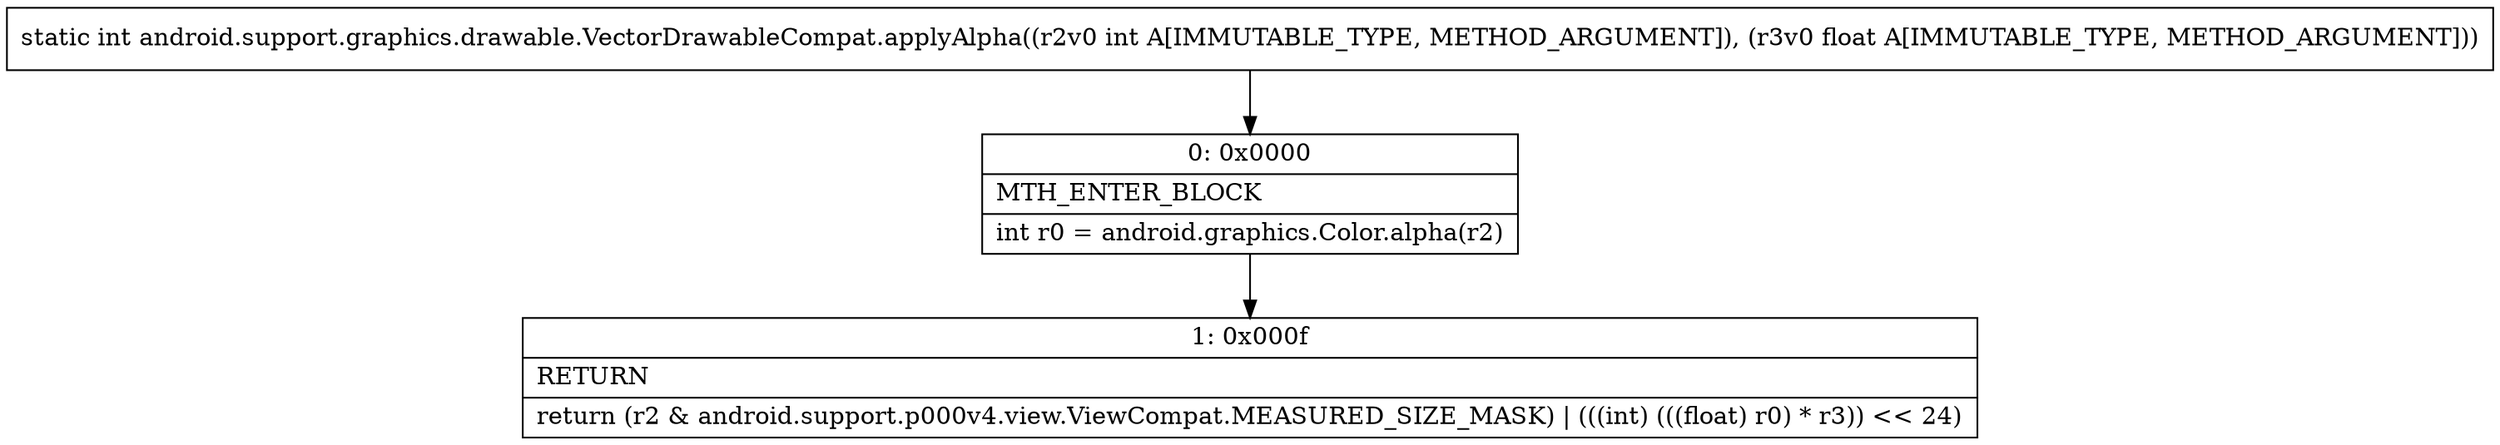 digraph "CFG forandroid.support.graphics.drawable.VectorDrawableCompat.applyAlpha(IF)I" {
Node_0 [shape=record,label="{0\:\ 0x0000|MTH_ENTER_BLOCK\l|int r0 = android.graphics.Color.alpha(r2)\l}"];
Node_1 [shape=record,label="{1\:\ 0x000f|RETURN\l|return (r2 & android.support.p000v4.view.ViewCompat.MEASURED_SIZE_MASK) \| (((int) (((float) r0) * r3)) \<\< 24)\l}"];
MethodNode[shape=record,label="{static int android.support.graphics.drawable.VectorDrawableCompat.applyAlpha((r2v0 int A[IMMUTABLE_TYPE, METHOD_ARGUMENT]), (r3v0 float A[IMMUTABLE_TYPE, METHOD_ARGUMENT])) }"];
MethodNode -> Node_0;
Node_0 -> Node_1;
}

